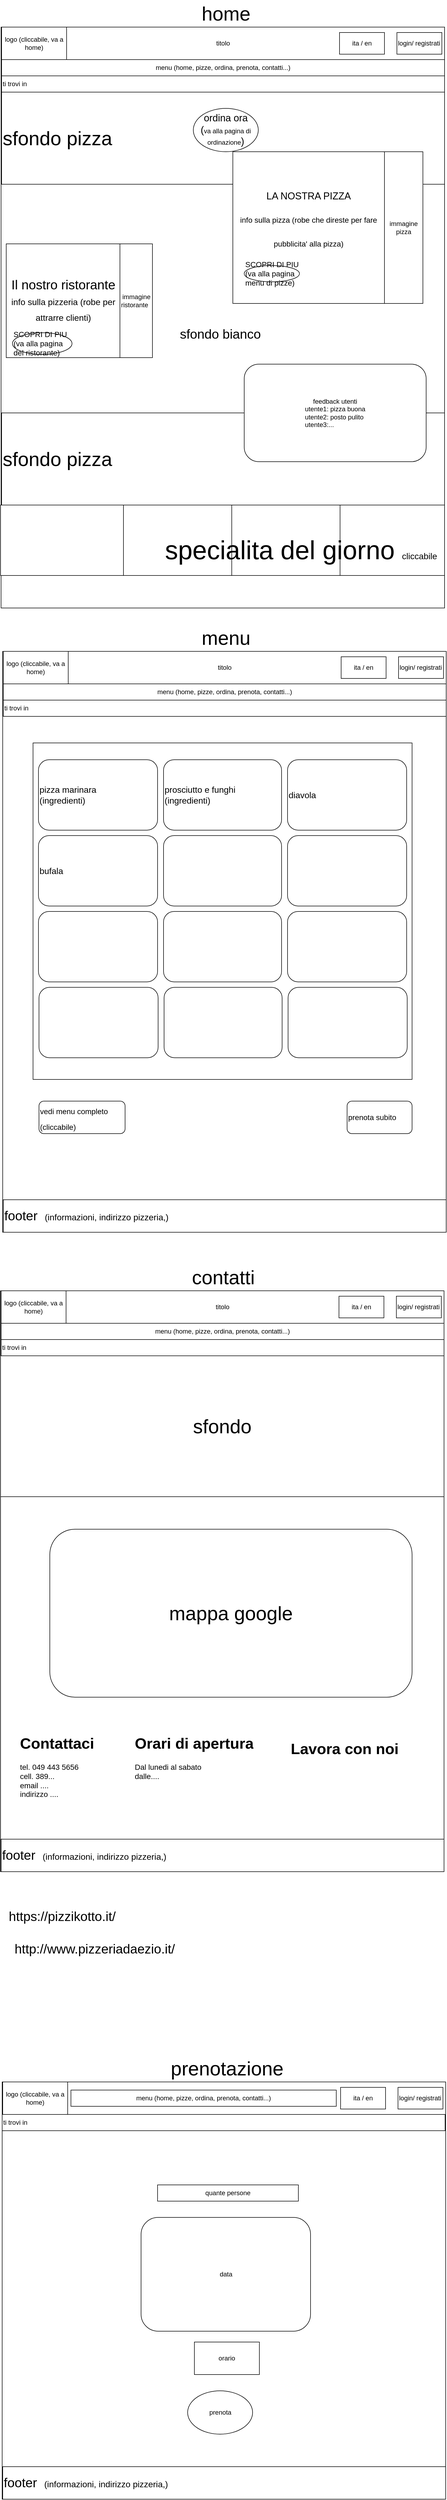 <mxfile version="15.8.6" type="device"><diagram id="isFLhcqMYN9A9YTlFGg3" name="Page-1"><mxGraphModel dx="1102" dy="614" grid="1" gridSize="10" guides="1" tooltips="1" connect="1" arrows="1" fold="1" page="1" pageScale="1" pageWidth="827" pageHeight="1169" math="0" shadow="0"><root><mxCell id="0"/><mxCell id="1" parent="0"/><mxCell id="aIqURCfDJx63VHipnciU-28" value="" style="rounded=0;whiteSpace=wrap;html=1;align=left;" parent="1" vertex="1"><mxGeometry y="2410" width="819" height="1072" as="geometry"/></mxCell><mxCell id="aIqURCfDJx63VHipnciU-53" value="&lt;font style=&quot;font-size: 36px&quot;&gt;sfondo&lt;/font&gt;" style="rounded=0;whiteSpace=wrap;html=1;fontSize=14;align=center;" parent="1" vertex="1"><mxGeometry y="2530" width="819" height="260" as="geometry"/></mxCell><mxCell id="aIqURCfDJx63VHipnciU-12" value="" style="rounded=0;whiteSpace=wrap;html=1;align=left;" parent="1" vertex="1"><mxGeometry x="4" y="1230" width="819" height="1072" as="geometry"/></mxCell><mxCell id="MfAxV23Jz4Z8HVygc40b-6" value="" style="rounded=0;whiteSpace=wrap;html=1;align=left;" parent="1" vertex="1"><mxGeometry x="1" y="78" width="819" height="1072" as="geometry"/></mxCell><mxCell id="MfAxV23Jz4Z8HVygc40b-1" value="titolo" style="rounded=0;whiteSpace=wrap;html=1;" parent="1" vertex="1"><mxGeometry x="2" y="78" width="818" height="60" as="geometry"/></mxCell><mxCell id="MfAxV23Jz4Z8HVygc40b-2" value="logo (cliccabile, va a home)" style="rounded=0;whiteSpace=wrap;html=1;" parent="1" vertex="1"><mxGeometry x="2" y="78" width="120" height="60" as="geometry"/></mxCell><mxCell id="MfAxV23Jz4Z8HVygc40b-3" value="menu (home, pizze, ordina, prenota, contatti...)" style="rounded=0;whiteSpace=wrap;html=1;" parent="1" vertex="1"><mxGeometry x="2" y="138" width="818" height="30" as="geometry"/></mxCell><mxCell id="MfAxV23Jz4Z8HVygc40b-4" value="&lt;font style=&quot;font-size: 24px&quot;&gt;footer&amp;nbsp; &lt;/font&gt;&lt;font size=&quot;3&quot;&gt;(informazioni, indirizzo pizzeria,)&lt;/font&gt;" style="rounded=0;whiteSpace=wrap;html=1;align=left;" parent="1" vertex="1"><mxGeometry x="5" y="2242" width="818" height="60" as="geometry"/></mxCell><mxCell id="MfAxV23Jz4Z8HVygc40b-5" value="ti trovi in" style="rounded=0;whiteSpace=wrap;html=1;align=left;" parent="1" vertex="1"><mxGeometry x="2" y="168" width="818" height="30" as="geometry"/></mxCell><mxCell id="MfAxV23Jz4Z8HVygc40b-7" value="&lt;font style=&quot;font-size: 36px&quot;&gt;sfondo pizza&lt;/font&gt;" style="rounded=0;whiteSpace=wrap;html=1;align=left;" parent="1" vertex="1"><mxGeometry x="2" y="198" width="818" height="170" as="geometry"/></mxCell><mxCell id="MfAxV23Jz4Z8HVygc40b-8" value="&lt;font&gt;&lt;span style=&quot;font-size: 18px&quot;&gt;LA NOSTRA PIZZA&lt;/span&gt;&lt;br&gt;&lt;font style=&quot;font-size: 14px&quot;&gt;info sulla pizza (robe che direste per fare pubblicita' alla pizza)&lt;/font&gt;&lt;br&gt;&lt;br&gt;&lt;/font&gt;" style="whiteSpace=wrap;html=1;aspect=fixed;fontSize=36;align=center;" parent="1" vertex="1"><mxGeometry x="429" y="308" width="280" height="280" as="geometry"/></mxCell><mxCell id="MfAxV23Jz4Z8HVygc40b-9" value="SCOPRI DI PIU&lt;br&gt;(va alla pagina menu di pizze)" style="ellipse;whiteSpace=wrap;html=1;fontSize=14;align=left;" parent="1" vertex="1"><mxGeometry x="450" y="518" width="102" height="30" as="geometry"/></mxCell><mxCell id="MfAxV23Jz4Z8HVygc40b-10" value="" style="rounded=0;whiteSpace=wrap;html=1;fontSize=14;align=right;" parent="1" vertex="1"><mxGeometry x="627" y="960" width="193" height="130" as="geometry"/></mxCell><mxCell id="MfAxV23Jz4Z8HVygc40b-12" value="sfondo bianco" style="text;html=1;strokeColor=none;fillColor=none;align=center;verticalAlign=middle;whiteSpace=wrap;rounded=0;fontSize=24;" parent="1" vertex="1"><mxGeometry x="314.5" y="630" width="182" height="30" as="geometry"/></mxCell><mxCell id="EuJxLbMt4D5aB4gPxXMj-1" value="immagine&lt;br&gt;pizza" style="rounded=0;whiteSpace=wrap;html=1;" parent="1" vertex="1"><mxGeometry x="709" y="308" width="71" height="280" as="geometry"/></mxCell><mxCell id="EuJxLbMt4D5aB4gPxXMj-3" value="" style="rounded=0;whiteSpace=wrap;html=1;fontSize=14;align=right;" parent="1" vertex="1"><mxGeometry x="427" y="960" width="200" height="130" as="geometry"/></mxCell><mxCell id="EuJxLbMt4D5aB4gPxXMj-4" value="" style="rounded=0;whiteSpace=wrap;html=1;fontSize=14;align=right;" parent="1" vertex="1"><mxGeometry x="227" y="960" width="200" height="130" as="geometry"/></mxCell><mxCell id="EuJxLbMt4D5aB4gPxXMj-5" value="" style="rounded=0;whiteSpace=wrap;html=1;fontSize=14;align=right;" parent="1" vertex="1"><mxGeometry y="960" width="227" height="130" as="geometry"/></mxCell><mxCell id="EuJxLbMt4D5aB4gPxXMj-6" value="&lt;font style=&quot;font-size: 48px&quot;&gt;specialita del giorno &lt;/font&gt;&lt;font size=&quot;3&quot;&gt;cliccabile&lt;/font&gt;" style="text;html=1;strokeColor=none;fillColor=none;align=center;verticalAlign=middle;whiteSpace=wrap;rounded=0;fontSize=12;" parent="1" vertex="1"><mxGeometry x="295" y="1000" width="520" height="86" as="geometry"/></mxCell><mxCell id="MfAxV23Jz4Z8HVygc40b-11" value="Il nostro ristorante&lt;br&gt;&lt;font size=&quot;3&quot;&gt;info sulla pizzeria (robe per attrarre clienti)&lt;/font&gt;" style="whiteSpace=wrap;html=1;aspect=fixed;fontSize=24;align=center;" parent="1" vertex="1"><mxGeometry x="10.5" y="478" width="210" height="210" as="geometry"/></mxCell><mxCell id="EuJxLbMt4D5aB4gPxXMj-2" value="immagine ristorante&amp;nbsp;&amp;nbsp;" style="rounded=0;whiteSpace=wrap;html=1;fontSize=12;align=center;" parent="1" vertex="1"><mxGeometry x="220.5" y="478" width="60" height="210" as="geometry"/></mxCell><mxCell id="EuJxLbMt4D5aB4gPxXMj-7" value="SCOPRI DI PIU&lt;br&gt;(va alla pagina del ristorante)" style="ellipse;whiteSpace=wrap;html=1;fontSize=14;align=left;" parent="1" vertex="1"><mxGeometry x="22" y="642" width="110" height="40" as="geometry"/></mxCell><mxCell id="EuJxLbMt4D5aB4gPxXMj-8" value="login/ registrati" style="rounded=0;whiteSpace=wrap;html=1;fontSize=12;align=left;" parent="1" vertex="1"><mxGeometry x="732" y="88" width="83" height="40" as="geometry"/></mxCell><mxCell id="EuJxLbMt4D5aB4gPxXMj-9" value="&lt;font style=&quot;font-size: 18px&quot;&gt;ordina ora&lt;br&gt;(&lt;/font&gt;&lt;font style=&quot;font-size: 12px&quot;&gt;va alla pagina di ordinazione&lt;/font&gt;&lt;font style=&quot;font-size: 18px&quot;&gt;)&lt;/font&gt;&lt;font&gt;&lt;br&gt;&lt;/font&gt;" style="ellipse;whiteSpace=wrap;html=1;fontSize=12;align=center;" parent="1" vertex="1"><mxGeometry x="356" y="228" width="120" height="80" as="geometry"/></mxCell><mxCell id="8UhPF9SPEPtBF5ksyQEn-1" value="&lt;font style=&quot;font-size: 36px&quot;&gt;home&lt;/font&gt;" style="text;html=1;strokeColor=none;fillColor=none;align=center;verticalAlign=middle;whiteSpace=wrap;rounded=0;" parent="1" vertex="1"><mxGeometry x="314.5" y="28" width="203" height="50" as="geometry"/></mxCell><mxCell id="8UhPF9SPEPtBF5ksyQEn-3" value="ita / en" style="rounded=0;whiteSpace=wrap;html=1;fontSize=12;align=center;" parent="1" vertex="1"><mxGeometry x="626" y="88" width="83" height="40" as="geometry"/></mxCell><mxCell id="aIqURCfDJx63VHipnciU-1" value="&lt;font style=&quot;font-size: 36px&quot;&gt;sfondo pizza&lt;/font&gt;" style="rounded=0;whiteSpace=wrap;html=1;align=left;" parent="1" vertex="1"><mxGeometry x="2" y="790" width="818" height="170" as="geometry"/></mxCell><mxCell id="aIqURCfDJx63VHipnciU-3" value="feedback utenti&lt;br&gt;&lt;div style=&quot;text-align: left&quot;&gt;utente1: pizza buona&lt;/div&gt;&lt;div style=&quot;text-align: left&quot;&gt;utente2: posto pulito&lt;/div&gt;&lt;div style=&quot;text-align: left&quot;&gt;utente3:...&lt;/div&gt;" style="rounded=1;whiteSpace=wrap;html=1;align=center;" parent="1" vertex="1"><mxGeometry x="450" y="700" width="336" height="180" as="geometry"/></mxCell><mxCell id="aIqURCfDJx63VHipnciU-5" value="&lt;font style=&quot;font-size: 36px&quot;&gt;menu&lt;/font&gt;" style="text;html=1;strokeColor=none;fillColor=none;align=center;verticalAlign=middle;whiteSpace=wrap;rounded=0;" parent="1" vertex="1"><mxGeometry x="314.5" y="1180" width="203" height="50" as="geometry"/></mxCell><mxCell id="aIqURCfDJx63VHipnciU-6" value="titolo" style="rounded=0;whiteSpace=wrap;html=1;" parent="1" vertex="1"><mxGeometry x="5" y="1230" width="818" height="60" as="geometry"/></mxCell><mxCell id="aIqURCfDJx63VHipnciU-7" value="logo (cliccabile, va a home)" style="rounded=0;whiteSpace=wrap;html=1;" parent="1" vertex="1"><mxGeometry x="5" y="1230" width="120" height="60" as="geometry"/></mxCell><mxCell id="aIqURCfDJx63VHipnciU-8" value="menu (home, pizze, ordina, prenota, contatti...)" style="rounded=0;whiteSpace=wrap;html=1;" parent="1" vertex="1"><mxGeometry x="5" y="1290" width="818" height="30" as="geometry"/></mxCell><mxCell id="aIqURCfDJx63VHipnciU-9" value="ti trovi in" style="rounded=0;whiteSpace=wrap;html=1;align=left;" parent="1" vertex="1"><mxGeometry x="5" y="1320" width="818" height="30" as="geometry"/></mxCell><mxCell id="aIqURCfDJx63VHipnciU-10" value="login/ registrati" style="rounded=0;whiteSpace=wrap;html=1;fontSize=12;align=left;" parent="1" vertex="1"><mxGeometry x="735" y="1240" width="83" height="40" as="geometry"/></mxCell><mxCell id="aIqURCfDJx63VHipnciU-11" value="ita / en" style="rounded=0;whiteSpace=wrap;html=1;fontSize=12;align=center;" parent="1" vertex="1"><mxGeometry x="629" y="1240" width="83" height="40" as="geometry"/></mxCell><mxCell id="aIqURCfDJx63VHipnciU-13" value="" style="rounded=0;whiteSpace=wrap;html=1;align=left;" parent="1" vertex="1"><mxGeometry x="60" y="1399" width="700" height="621" as="geometry"/></mxCell><mxCell id="aIqURCfDJx63VHipnciU-14" value="&lt;font size=&quot;3&quot;&gt;pizza marinara&lt;br&gt;(ingredienti)&lt;br&gt;&lt;/font&gt;" style="rounded=1;whiteSpace=wrap;html=1;align=left;" parent="1" vertex="1"><mxGeometry x="70" y="1430" width="220" height="130" as="geometry"/></mxCell><mxCell id="aIqURCfDJx63VHipnciU-15" value="&lt;font size=&quot;3&quot;&gt;prosciutto e funghi&lt;br&gt;(ingredienti)&lt;br&gt;&lt;/font&gt;" style="rounded=1;whiteSpace=wrap;html=1;align=left;" parent="1" vertex="1"><mxGeometry x="301" y="1430" width="218" height="130" as="geometry"/></mxCell><mxCell id="aIqURCfDJx63VHipnciU-16" value="&lt;font size=&quot;3&quot;&gt;diavola&lt;/font&gt;" style="rounded=1;whiteSpace=wrap;html=1;align=left;" parent="1" vertex="1"><mxGeometry x="530" y="1430" width="220" height="130" as="geometry"/></mxCell><mxCell id="aIqURCfDJx63VHipnciU-17" value="&lt;font size=&quot;3&quot;&gt;bufala&lt;/font&gt;" style="rounded=1;whiteSpace=wrap;html=1;align=left;" parent="1" vertex="1"><mxGeometry x="70" y="1570" width="220" height="130" as="geometry"/></mxCell><mxCell id="aIqURCfDJx63VHipnciU-18" value="" style="rounded=1;whiteSpace=wrap;html=1;align=left;" parent="1" vertex="1"><mxGeometry x="301" y="1570" width="218" height="130" as="geometry"/></mxCell><mxCell id="aIqURCfDJx63VHipnciU-19" value="" style="rounded=1;whiteSpace=wrap;html=1;align=left;" parent="1" vertex="1"><mxGeometry x="530" y="1570" width="220" height="130" as="geometry"/></mxCell><mxCell id="aIqURCfDJx63VHipnciU-20" value="" style="rounded=1;whiteSpace=wrap;html=1;align=left;" parent="1" vertex="1"><mxGeometry x="70" y="1710" width="220" height="130" as="geometry"/></mxCell><mxCell id="aIqURCfDJx63VHipnciU-21" value="" style="rounded=1;whiteSpace=wrap;html=1;align=left;" parent="1" vertex="1"><mxGeometry x="301" y="1710" width="218" height="130" as="geometry"/></mxCell><mxCell id="aIqURCfDJx63VHipnciU-22" value="" style="rounded=1;whiteSpace=wrap;html=1;align=left;" parent="1" vertex="1"><mxGeometry x="530" y="1710" width="220" height="130" as="geometry"/></mxCell><mxCell id="aIqURCfDJx63VHipnciU-23" value="" style="rounded=1;whiteSpace=wrap;html=1;align=left;" parent="1" vertex="1"><mxGeometry x="71" y="1850" width="220" height="130" as="geometry"/></mxCell><mxCell id="aIqURCfDJx63VHipnciU-24" value="" style="rounded=1;whiteSpace=wrap;html=1;align=left;" parent="1" vertex="1"><mxGeometry x="302" y="1850" width="218" height="130" as="geometry"/></mxCell><mxCell id="aIqURCfDJx63VHipnciU-25" value="" style="rounded=1;whiteSpace=wrap;html=1;align=left;" parent="1" vertex="1"><mxGeometry x="531" y="1850" width="220" height="130" as="geometry"/></mxCell><mxCell id="aIqURCfDJx63VHipnciU-26" value="&lt;font style=&quot;font-size: 14px&quot;&gt;vedi menu completo (cliccabile)&lt;/font&gt;" style="rounded=1;whiteSpace=wrap;html=1;fontSize=24;align=left;" parent="1" vertex="1"><mxGeometry x="71" y="2060" width="159" height="60" as="geometry"/></mxCell><mxCell id="aIqURCfDJx63VHipnciU-27" value="prenota subito" style="rounded=1;whiteSpace=wrap;html=1;fontSize=14;align=left;" parent="1" vertex="1"><mxGeometry x="640" y="2060" width="120" height="60" as="geometry"/></mxCell><mxCell id="aIqURCfDJx63VHipnciU-29" value="&lt;font style=&quot;font-size: 24px&quot;&gt;footer&amp;nbsp; &lt;/font&gt;&lt;font size=&quot;3&quot;&gt;(informazioni, indirizzo pizzeria,)&lt;/font&gt;" style="rounded=0;whiteSpace=wrap;html=1;align=left;" parent="1" vertex="1"><mxGeometry x="1" y="3422" width="818" height="60" as="geometry"/></mxCell><mxCell id="aIqURCfDJx63VHipnciU-30" value="titolo" style="rounded=0;whiteSpace=wrap;html=1;" parent="1" vertex="1"><mxGeometry x="1" y="2410" width="818" height="60" as="geometry"/></mxCell><mxCell id="aIqURCfDJx63VHipnciU-31" value="logo (cliccabile, va a home)" style="rounded=0;whiteSpace=wrap;html=1;" parent="1" vertex="1"><mxGeometry x="1" y="2410" width="120" height="60" as="geometry"/></mxCell><mxCell id="aIqURCfDJx63VHipnciU-32" value="menu (home, pizze, ordina, prenota, contatti...)" style="rounded=0;whiteSpace=wrap;html=1;" parent="1" vertex="1"><mxGeometry x="1" y="2470" width="818" height="30" as="geometry"/></mxCell><mxCell id="aIqURCfDJx63VHipnciU-33" value="ti trovi in" style="rounded=0;whiteSpace=wrap;html=1;align=left;" parent="1" vertex="1"><mxGeometry x="1" y="2500" width="818" height="30" as="geometry"/></mxCell><mxCell id="aIqURCfDJx63VHipnciU-34" value="login/ registrati" style="rounded=0;whiteSpace=wrap;html=1;fontSize=12;align=left;" parent="1" vertex="1"><mxGeometry x="731" y="2420" width="83" height="40" as="geometry"/></mxCell><mxCell id="aIqURCfDJx63VHipnciU-35" value="ita / en" style="rounded=0;whiteSpace=wrap;html=1;fontSize=12;align=center;" parent="1" vertex="1"><mxGeometry x="625" y="2420" width="83" height="40" as="geometry"/></mxCell><mxCell id="aIqURCfDJx63VHipnciU-51" value="&lt;font style=&quot;font-size: 36px&quot;&gt;contatti&lt;/font&gt;" style="text;html=1;strokeColor=none;fillColor=none;align=center;verticalAlign=middle;whiteSpace=wrap;rounded=0;" parent="1" vertex="1"><mxGeometry x="309.5" y="2360" width="203" height="50" as="geometry"/></mxCell><mxCell id="aIqURCfDJx63VHipnciU-52" value="&lt;h1&gt;Contattaci&lt;/h1&gt;&lt;div&gt;tel. 049 443 5656&lt;/div&gt;&lt;div&gt;cell. 389...&amp;nbsp;&lt;/div&gt;&lt;div&gt;email ....&lt;/div&gt;&lt;div&gt;indirizzo ....&lt;/div&gt;&lt;div&gt;&lt;br&gt;&lt;/div&gt;" style="text;html=1;strokeColor=none;fillColor=none;spacing=5;spacingTop=-20;whiteSpace=wrap;overflow=hidden;rounded=0;fontSize=14;align=left;" parent="1" vertex="1"><mxGeometry x="30.5" y="3220" width="190" height="170" as="geometry"/></mxCell><mxCell id="aIqURCfDJx63VHipnciU-54" value="mappa google" style="rounded=1;whiteSpace=wrap;html=1;fontSize=36;align=center;" parent="1" vertex="1"><mxGeometry x="91" y="2850" width="669" height="310" as="geometry"/></mxCell><mxCell id="aIqURCfDJx63VHipnciU-56" value="&lt;h1&gt;Orari di apertura&lt;/h1&gt;&lt;div&gt;Dal lunedi al sabato&lt;/div&gt;&lt;div&gt;dalle....&lt;/div&gt;&lt;div&gt;&lt;br&gt;&lt;/div&gt;" style="text;html=1;strokeColor=none;fillColor=none;spacing=5;spacingTop=-20;whiteSpace=wrap;overflow=hidden;rounded=0;fontSize=14;align=left;" parent="1" vertex="1"><mxGeometry x="242.5" y="3220" width="233.5" height="170" as="geometry"/></mxCell><mxCell id="aIqURCfDJx63VHipnciU-57" value="&lt;h1&gt;Lavora con noi&lt;/h1&gt;&lt;div&gt;&lt;br&gt;&lt;/div&gt;&lt;div&gt;&lt;br&gt;&lt;/div&gt;" style="text;html=1;strokeColor=none;fillColor=none;spacing=5;spacingTop=-20;whiteSpace=wrap;overflow=hidden;rounded=0;fontSize=14;align=left;" parent="1" vertex="1"><mxGeometry x="531" y="3230" width="233.5" height="170" as="geometry"/></mxCell><mxCell id="aIqURCfDJx63VHipnciU-58" value="https://pizzikotto.it/" style="text;html=1;strokeColor=none;fillColor=none;align=center;verticalAlign=middle;whiteSpace=wrap;rounded=0;fontSize=24;" parent="1" vertex="1"><mxGeometry x="83.5" y="3550" width="60" height="30" as="geometry"/></mxCell><mxCell id="aIqURCfDJx63VHipnciU-59" value="http://www.pizzeriadaezio.it/" style="text;html=1;strokeColor=none;fillColor=none;align=center;verticalAlign=middle;whiteSpace=wrap;rounded=0;fontSize=24;" parent="1" vertex="1"><mxGeometry x="143.5" y="3610" width="60" height="30" as="geometry"/></mxCell><mxCell id="837SvMuciIcuVvFqUhjW-1" value="" style="rounded=0;whiteSpace=wrap;html=1;align=left;" parent="1" vertex="1"><mxGeometry x="3" y="3870" width="819" height="770" as="geometry"/></mxCell><mxCell id="837SvMuciIcuVvFqUhjW-2" value="titolo" style="rounded=0;whiteSpace=wrap;html=1;" parent="1" vertex="1"><mxGeometry x="4" y="3870" width="818" height="60" as="geometry"/></mxCell><mxCell id="837SvMuciIcuVvFqUhjW-3" value="logo (cliccabile, va a home)" style="rounded=0;whiteSpace=wrap;html=1;" parent="1" vertex="1"><mxGeometry x="4" y="3870" width="120" height="60" as="geometry"/></mxCell><mxCell id="837SvMuciIcuVvFqUhjW-4" value="menu (home, pizze, ordina, prenota, contatti...)" style="rounded=0;whiteSpace=wrap;html=1;" parent="1" vertex="1"><mxGeometry x="130" y="3885" width="490" height="30" as="geometry"/></mxCell><mxCell id="837SvMuciIcuVvFqUhjW-5" value="ti trovi in" style="rounded=0;whiteSpace=wrap;html=1;align=left;" parent="1" vertex="1"><mxGeometry x="3" y="3930" width="818" height="30" as="geometry"/></mxCell><mxCell id="837SvMuciIcuVvFqUhjW-19" value="login/ registrati" style="rounded=0;whiteSpace=wrap;html=1;fontSize=12;align=left;" parent="1" vertex="1"><mxGeometry x="734" y="3880" width="83" height="40" as="geometry"/></mxCell><mxCell id="837SvMuciIcuVvFqUhjW-21" value="&lt;font style=&quot;font-size: 36px&quot;&gt;prenotazione&lt;/font&gt;" style="text;html=1;strokeColor=none;fillColor=none;align=center;verticalAlign=middle;whiteSpace=wrap;rounded=0;" parent="1" vertex="1"><mxGeometry x="316.5" y="3820" width="203" height="50" as="geometry"/></mxCell><mxCell id="837SvMuciIcuVvFqUhjW-22" value="ita / en" style="rounded=0;whiteSpace=wrap;html=1;fontSize=12;align=center;" parent="1" vertex="1"><mxGeometry x="628" y="3880" width="83" height="40" as="geometry"/></mxCell><mxCell id="837SvMuciIcuVvFqUhjW-25" value="&lt;font style=&quot;font-size: 24px&quot;&gt;footer&amp;nbsp; &lt;/font&gt;&lt;font size=&quot;3&quot;&gt;(informazioni, indirizzo pizzeria,)&lt;/font&gt;" style="rounded=0;whiteSpace=wrap;html=1;align=left;" parent="1" vertex="1"><mxGeometry x="4" y="4580" width="818" height="60" as="geometry"/></mxCell><mxCell id="837SvMuciIcuVvFqUhjW-27" value="quante persone" style="rounded=0;whiteSpace=wrap;html=1;" parent="1" vertex="1"><mxGeometry x="290" y="4060" width="260" height="30" as="geometry"/></mxCell><mxCell id="837SvMuciIcuVvFqUhjW-28" value="data" style="rounded=1;whiteSpace=wrap;html=1;" parent="1" vertex="1"><mxGeometry x="259.5" y="4120" width="313" height="210" as="geometry"/></mxCell><mxCell id="837SvMuciIcuVvFqUhjW-29" value="orario" style="rounded=0;whiteSpace=wrap;html=1;" parent="1" vertex="1"><mxGeometry x="358" y="4350" width="120" height="60" as="geometry"/></mxCell><mxCell id="837SvMuciIcuVvFqUhjW-30" value="prenota" style="ellipse;whiteSpace=wrap;html=1;" parent="1" vertex="1"><mxGeometry x="345.5" y="4440" width="120" height="80" as="geometry"/></mxCell></root></mxGraphModel></diagram></mxfile>